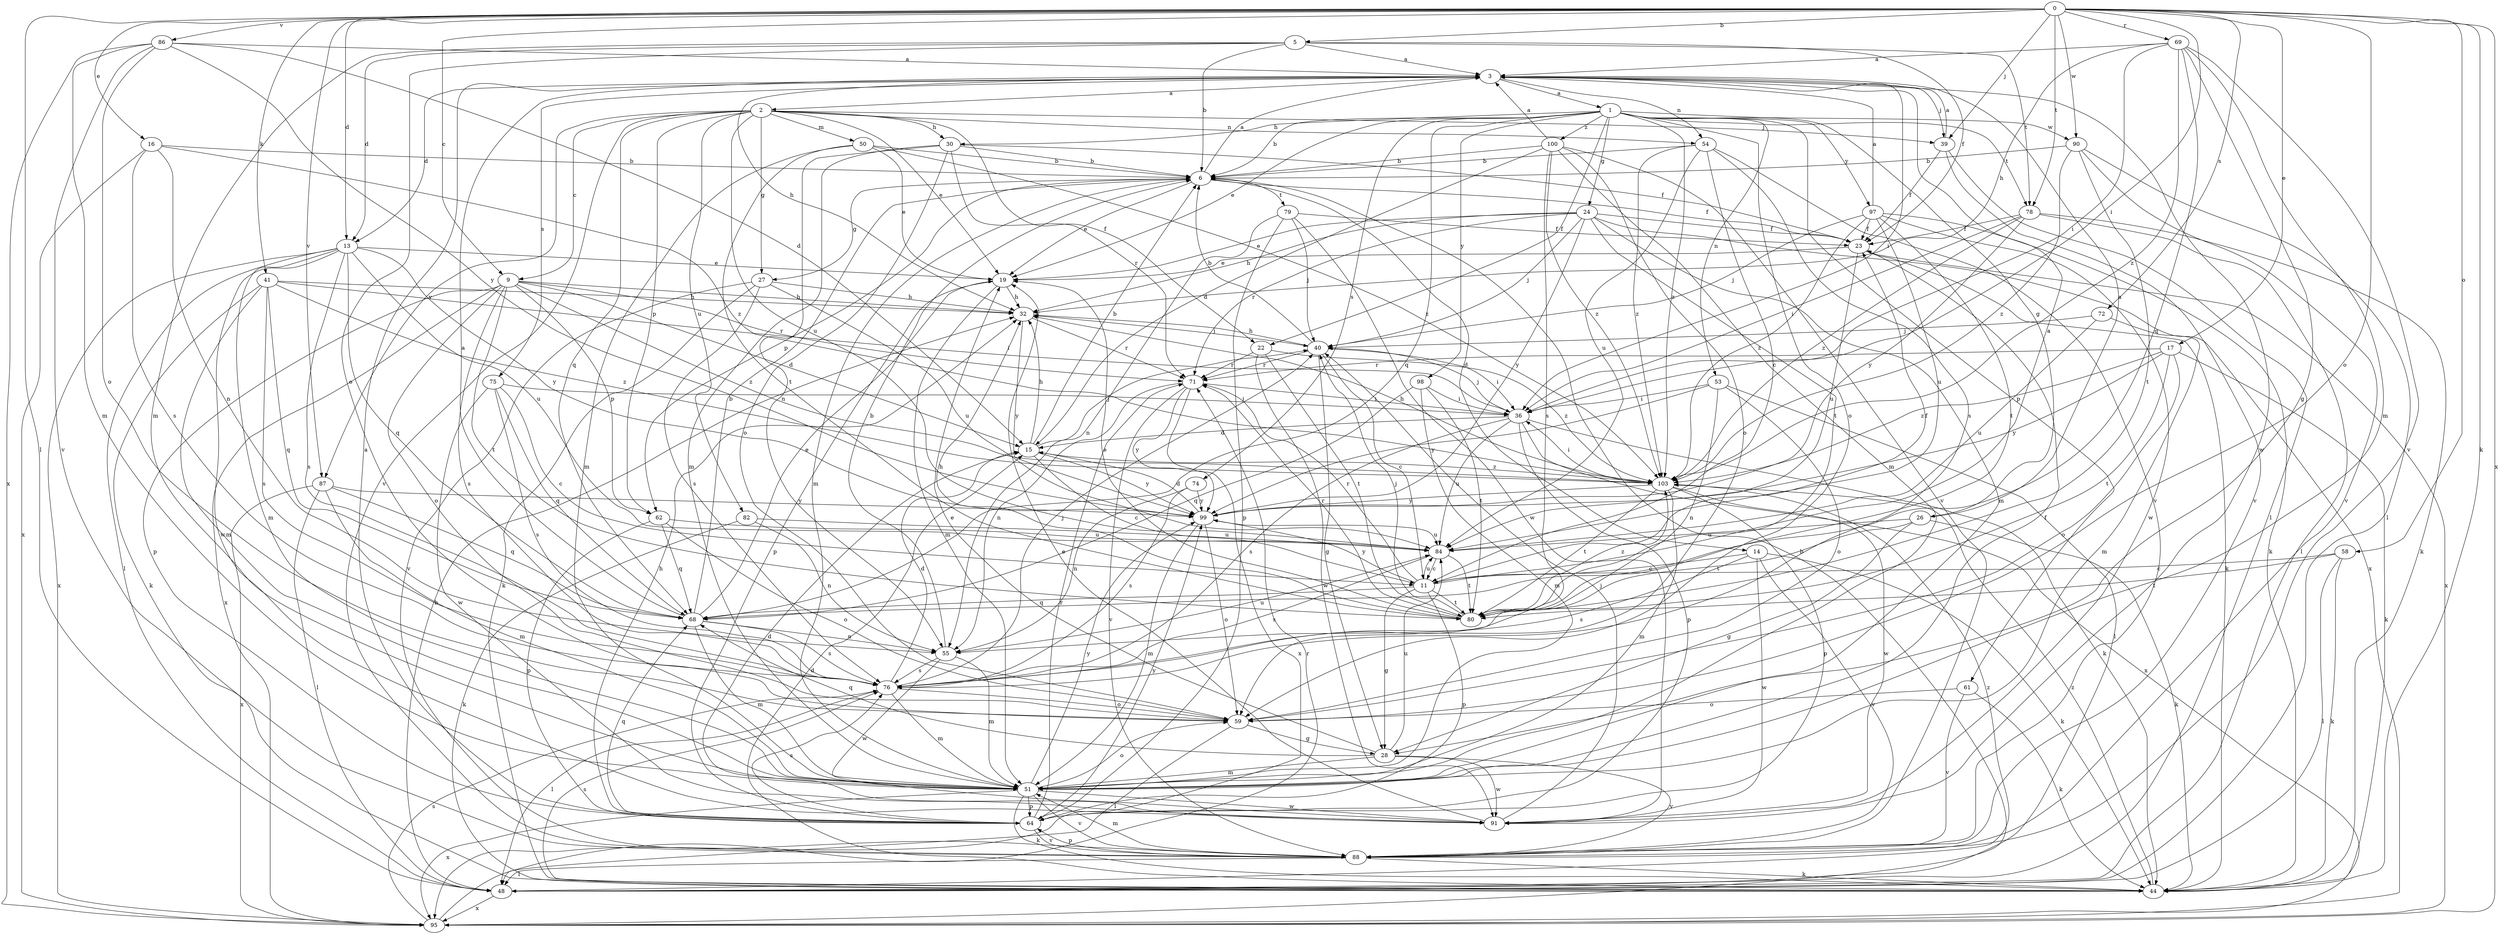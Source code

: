 strict digraph  {
0;
1;
2;
3;
5;
6;
9;
11;
13;
14;
15;
16;
17;
19;
22;
23;
24;
26;
27;
28;
30;
32;
36;
39;
40;
41;
44;
48;
50;
51;
53;
54;
55;
58;
59;
61;
62;
64;
68;
69;
71;
72;
74;
75;
76;
78;
79;
80;
82;
84;
86;
87;
88;
90;
91;
95;
97;
98;
99;
100;
103;
0 -> 5  [label=b];
0 -> 9  [label=c];
0 -> 13  [label=d];
0 -> 16  [label=e];
0 -> 17  [label=e];
0 -> 36  [label=i];
0 -> 39  [label=j];
0 -> 41  [label=k];
0 -> 44  [label=k];
0 -> 48  [label=l];
0 -> 58  [label=o];
0 -> 59  [label=o];
0 -> 69  [label=r];
0 -> 72  [label=s];
0 -> 78  [label=t];
0 -> 86  [label=v];
0 -> 87  [label=v];
0 -> 90  [label=w];
0 -> 95  [label=x];
1 -> 6  [label=b];
1 -> 19  [label=e];
1 -> 22  [label=f];
1 -> 24  [label=g];
1 -> 26  [label=g];
1 -> 30  [label=h];
1 -> 53  [label=n];
1 -> 59  [label=o];
1 -> 61  [label=p];
1 -> 68  [label=q];
1 -> 74  [label=s];
1 -> 78  [label=t];
1 -> 90  [label=w];
1 -> 97  [label=y];
1 -> 98  [label=y];
1 -> 100  [label=z];
1 -> 103  [label=z];
2 -> 9  [label=c];
2 -> 19  [label=e];
2 -> 22  [label=f];
2 -> 27  [label=g];
2 -> 30  [label=h];
2 -> 39  [label=j];
2 -> 50  [label=m];
2 -> 54  [label=n];
2 -> 62  [label=p];
2 -> 68  [label=q];
2 -> 82  [label=u];
2 -> 84  [label=u];
2 -> 87  [label=v];
2 -> 88  [label=v];
3 -> 1  [label=a];
3 -> 2  [label=a];
3 -> 13  [label=d];
3 -> 32  [label=h];
3 -> 36  [label=i];
3 -> 39  [label=j];
3 -> 54  [label=n];
3 -> 75  [label=s];
3 -> 91  [label=w];
5 -> 3  [label=a];
5 -> 6  [label=b];
5 -> 13  [label=d];
5 -> 23  [label=f];
5 -> 51  [label=m];
5 -> 59  [label=o];
5 -> 78  [label=t];
6 -> 3  [label=a];
6 -> 14  [label=d];
6 -> 19  [label=e];
6 -> 23  [label=f];
6 -> 27  [label=g];
6 -> 51  [label=m];
6 -> 62  [label=p];
6 -> 79  [label=t];
9 -> 15  [label=d];
9 -> 32  [label=h];
9 -> 59  [label=o];
9 -> 62  [label=p];
9 -> 64  [label=p];
9 -> 71  [label=r];
9 -> 76  [label=s];
9 -> 80  [label=t];
9 -> 95  [label=x];
9 -> 103  [label=z];
11 -> 3  [label=a];
11 -> 23  [label=f];
11 -> 28  [label=g];
11 -> 64  [label=p];
11 -> 68  [label=q];
11 -> 71  [label=r];
11 -> 80  [label=t];
11 -> 84  [label=u];
11 -> 99  [label=y];
13 -> 19  [label=e];
13 -> 48  [label=l];
13 -> 51  [label=m];
13 -> 68  [label=q];
13 -> 76  [label=s];
13 -> 84  [label=u];
13 -> 91  [label=w];
13 -> 95  [label=x];
13 -> 99  [label=y];
14 -> 11  [label=c];
14 -> 44  [label=k];
14 -> 76  [label=s];
14 -> 88  [label=v];
14 -> 91  [label=w];
15 -> 6  [label=b];
15 -> 11  [label=c];
15 -> 32  [label=h];
15 -> 40  [label=j];
15 -> 99  [label=y];
15 -> 103  [label=z];
16 -> 6  [label=b];
16 -> 55  [label=n];
16 -> 76  [label=s];
16 -> 95  [label=x];
16 -> 103  [label=z];
17 -> 44  [label=k];
17 -> 59  [label=o];
17 -> 71  [label=r];
17 -> 80  [label=t];
17 -> 99  [label=y];
17 -> 103  [label=z];
19 -> 32  [label=h];
19 -> 51  [label=m];
19 -> 64  [label=p];
22 -> 71  [label=r];
22 -> 80  [label=t];
22 -> 91  [label=w];
22 -> 103  [label=z];
23 -> 19  [label=e];
23 -> 44  [label=k];
23 -> 84  [label=u];
23 -> 95  [label=x];
24 -> 19  [label=e];
24 -> 23  [label=f];
24 -> 32  [label=h];
24 -> 40  [label=j];
24 -> 51  [label=m];
24 -> 71  [label=r];
24 -> 80  [label=t];
24 -> 95  [label=x];
24 -> 99  [label=y];
26 -> 3  [label=a];
26 -> 28  [label=g];
26 -> 44  [label=k];
26 -> 80  [label=t];
26 -> 84  [label=u];
27 -> 32  [label=h];
27 -> 44  [label=k];
27 -> 76  [label=s];
27 -> 84  [label=u];
27 -> 88  [label=v];
28 -> 19  [label=e];
28 -> 51  [label=m];
28 -> 68  [label=q];
28 -> 84  [label=u];
28 -> 88  [label=v];
28 -> 91  [label=w];
30 -> 6  [label=b];
30 -> 23  [label=f];
30 -> 51  [label=m];
30 -> 55  [label=n];
30 -> 59  [label=o];
30 -> 71  [label=r];
32 -> 40  [label=j];
32 -> 71  [label=r];
32 -> 99  [label=y];
36 -> 15  [label=d];
36 -> 40  [label=j];
36 -> 44  [label=k];
36 -> 64  [label=p];
36 -> 76  [label=s];
36 -> 84  [label=u];
36 -> 95  [label=x];
39 -> 3  [label=a];
39 -> 23  [label=f];
39 -> 48  [label=l];
39 -> 88  [label=v];
40 -> 6  [label=b];
40 -> 11  [label=c];
40 -> 28  [label=g];
40 -> 32  [label=h];
40 -> 36  [label=i];
40 -> 71  [label=r];
41 -> 32  [label=h];
41 -> 36  [label=i];
41 -> 44  [label=k];
41 -> 51  [label=m];
41 -> 68  [label=q];
41 -> 76  [label=s];
41 -> 103  [label=z];
44 -> 15  [label=d];
44 -> 76  [label=s];
44 -> 103  [label=z];
48 -> 32  [label=h];
48 -> 95  [label=x];
48 -> 103  [label=z];
50 -> 6  [label=b];
50 -> 19  [label=e];
50 -> 51  [label=m];
50 -> 80  [label=t];
50 -> 103  [label=z];
51 -> 23  [label=f];
51 -> 44  [label=k];
51 -> 59  [label=o];
51 -> 64  [label=p];
51 -> 88  [label=v];
51 -> 91  [label=w];
51 -> 95  [label=x];
51 -> 99  [label=y];
53 -> 36  [label=i];
53 -> 48  [label=l];
53 -> 55  [label=n];
53 -> 59  [label=o];
53 -> 99  [label=y];
54 -> 6  [label=b];
54 -> 11  [label=c];
54 -> 76  [label=s];
54 -> 84  [label=u];
54 -> 88  [label=v];
54 -> 103  [label=z];
55 -> 6  [label=b];
55 -> 51  [label=m];
55 -> 76  [label=s];
55 -> 84  [label=u];
55 -> 91  [label=w];
58 -> 11  [label=c];
58 -> 44  [label=k];
58 -> 48  [label=l];
58 -> 80  [label=t];
59 -> 28  [label=g];
59 -> 48  [label=l];
61 -> 44  [label=k];
61 -> 59  [label=o];
61 -> 88  [label=v];
62 -> 59  [label=o];
62 -> 64  [label=p];
62 -> 68  [label=q];
62 -> 84  [label=u];
64 -> 3  [label=a];
64 -> 32  [label=h];
64 -> 68  [label=q];
64 -> 71  [label=r];
64 -> 76  [label=s];
64 -> 88  [label=v];
64 -> 99  [label=y];
68 -> 3  [label=a];
68 -> 6  [label=b];
68 -> 19  [label=e];
68 -> 51  [label=m];
68 -> 55  [label=n];
68 -> 76  [label=s];
69 -> 3  [label=a];
69 -> 28  [label=g];
69 -> 32  [label=h];
69 -> 36  [label=i];
69 -> 51  [label=m];
69 -> 68  [label=q];
69 -> 88  [label=v];
69 -> 103  [label=z];
71 -> 36  [label=i];
71 -> 55  [label=n];
71 -> 88  [label=v];
71 -> 95  [label=x];
71 -> 99  [label=y];
72 -> 40  [label=j];
72 -> 51  [label=m];
72 -> 84  [label=u];
74 -> 55  [label=n];
74 -> 76  [label=s];
74 -> 99  [label=y];
75 -> 11  [label=c];
75 -> 36  [label=i];
75 -> 68  [label=q];
75 -> 76  [label=s];
75 -> 91  [label=w];
76 -> 15  [label=d];
76 -> 40  [label=j];
76 -> 48  [label=l];
76 -> 51  [label=m];
76 -> 59  [label=o];
78 -> 23  [label=f];
78 -> 36  [label=i];
78 -> 44  [label=k];
78 -> 48  [label=l];
78 -> 99  [label=y];
78 -> 103  [label=z];
79 -> 23  [label=f];
79 -> 40  [label=j];
79 -> 55  [label=n];
79 -> 64  [label=p];
79 -> 91  [label=w];
80 -> 19  [label=e];
80 -> 32  [label=h];
80 -> 40  [label=j];
80 -> 71  [label=r];
80 -> 103  [label=z];
82 -> 44  [label=k];
82 -> 55  [label=n];
82 -> 84  [label=u];
84 -> 11  [label=c];
84 -> 76  [label=s];
84 -> 80  [label=t];
86 -> 3  [label=a];
86 -> 15  [label=d];
86 -> 51  [label=m];
86 -> 59  [label=o];
86 -> 88  [label=v];
86 -> 95  [label=x];
86 -> 99  [label=y];
87 -> 48  [label=l];
87 -> 51  [label=m];
87 -> 68  [label=q];
87 -> 95  [label=x];
87 -> 99  [label=y];
88 -> 44  [label=k];
88 -> 48  [label=l];
88 -> 51  [label=m];
88 -> 64  [label=p];
90 -> 6  [label=b];
90 -> 48  [label=l];
90 -> 80  [label=t];
90 -> 88  [label=v];
90 -> 103  [label=z];
91 -> 15  [label=d];
91 -> 19  [label=e];
91 -> 40  [label=j];
95 -> 6  [label=b];
95 -> 71  [label=r];
95 -> 76  [label=s];
97 -> 3  [label=a];
97 -> 23  [label=f];
97 -> 40  [label=j];
97 -> 44  [label=k];
97 -> 80  [label=t];
97 -> 84  [label=u];
97 -> 91  [label=w];
97 -> 103  [label=z];
98 -> 36  [label=i];
98 -> 51  [label=m];
98 -> 68  [label=q];
98 -> 80  [label=t];
99 -> 15  [label=d];
99 -> 51  [label=m];
99 -> 59  [label=o];
99 -> 84  [label=u];
100 -> 3  [label=a];
100 -> 6  [label=b];
100 -> 15  [label=d];
100 -> 51  [label=m];
100 -> 59  [label=o];
100 -> 76  [label=s];
100 -> 88  [label=v];
100 -> 103  [label=z];
103 -> 32  [label=h];
103 -> 36  [label=i];
103 -> 51  [label=m];
103 -> 64  [label=p];
103 -> 80  [label=t];
103 -> 91  [label=w];
103 -> 99  [label=y];
}
